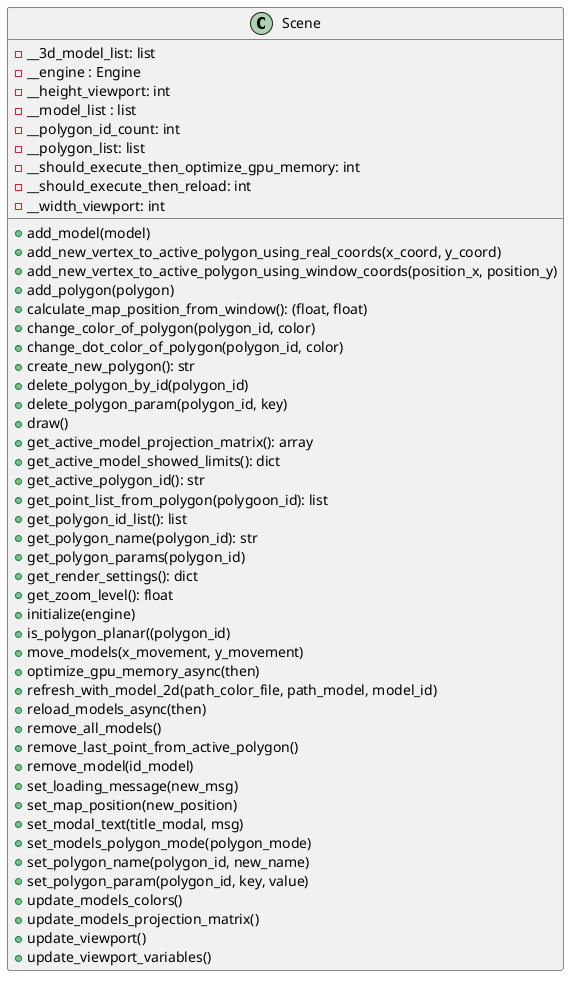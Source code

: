 @startuml
            class Scene{
                + add_model(model)
                + add_new_vertex_to_active_polygon_using_real_coords(x_coord, y_coord)
                + add_new_vertex_to_active_polygon_using_window_coords(position_x, position_y)
                + add_polygon(polygon)
                + calculate_map_position_from_window(): (float, float)
                + change_color_of_polygon(polygon_id, color)
                + change_dot_color_of_polygon(polygon_id, color)
                + create_new_polygon(): str
                + delete_polygon_by_id(polygon_id)
                + delete_polygon_param(polygon_id, key)
                + draw()
                + get_active_model_projection_matrix(): array
                + get_active_model_showed_limits(): dict
                + get_active_polygon_id(): str
                + get_point_list_from_polygon(polygoon_id): list
                + get_polygon_id_list(): list
                + get_polygon_name(polygon_id): str
                + get_polygon_params(polygon_id)
                + get_render_settings(): dict
                + get_zoom_level(): float
                + initialize(engine)
                + is_polygon_planar((polygon_id)
                + move_models(x_movement, y_movement)
                + optimize_gpu_memory_async(then)
                + refresh_with_model_2d(path_color_file, path_model, model_id)
                + reload_models_async(then)
                + remove_all_models()
                + remove_last_point_from_active_polygon()
                + remove_model(id_model)
                + set_loading_message(new_msg)
                + set_map_position(new_position)
                + set_modal_text(title_modal, msg)
                + set_models_polygon_mode(polygon_mode)
                + set_polygon_name(polygon_id, new_name)
                + set_polygon_param(polygon_id, key, value)
                + update_models_colors()
                + update_models_projection_matrix()
                + update_viewport()
                + update_viewport_variables()

                - __3d_model_list: list
                - __engine : Engine
                - __height_viewport: int
                - __model_list : list
                - __polygon_id_count: int
                - __polygon_list: list
                - __should_execute_then_optimize_gpu_memory: int
                - __should_execute_then_reload: int
                - __width_viewport: int
            }

@enduml